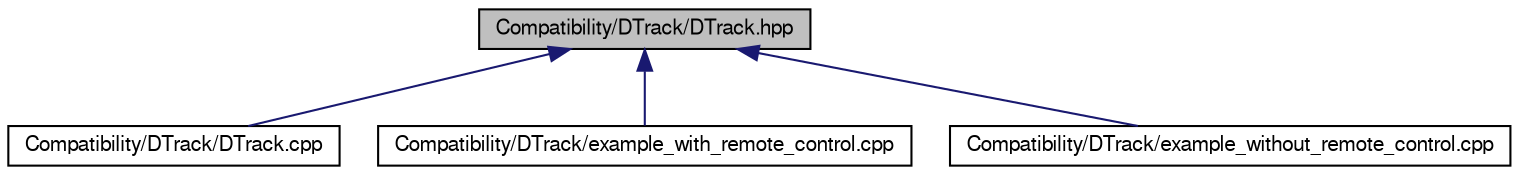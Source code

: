 digraph G
{
  edge [fontname="FreeSans",fontsize=10,labelfontname="FreeSans",labelfontsize=10];
  node [fontname="FreeSans",fontsize=10,shape=record];
  Node1 [label="Compatibility/DTrack/DTrack.hpp",height=0.2,width=0.4,color="black", fillcolor="grey75", style="filled" fontcolor="black"];
  Node1 -> Node2 [dir=back,color="midnightblue",fontsize=10,style="solid",fontname="FreeSans"];
  Node2 [label="Compatibility/DTrack/DTrack.cpp",height=0.2,width=0.4,color="black", fillcolor="white", style="filled",URL="$_compatibility_2_d_track_2_d_track_8cpp.html"];
  Node1 -> Node3 [dir=back,color="midnightblue",fontsize=10,style="solid",fontname="FreeSans"];
  Node3 [label="Compatibility/DTrack/example_with_remote_control.cpp",height=0.2,width=0.4,color="black", fillcolor="white", style="filled",URL="$_compatibility_2_d_track_2example__with__remote__control_8cpp.html"];
  Node1 -> Node4 [dir=back,color="midnightblue",fontsize=10,style="solid",fontname="FreeSans"];
  Node4 [label="Compatibility/DTrack/example_without_remote_control.cpp",height=0.2,width=0.4,color="black", fillcolor="white", style="filled",URL="$_compatibility_2_d_track_2example__without__remote__control_8cpp.html"];
}
